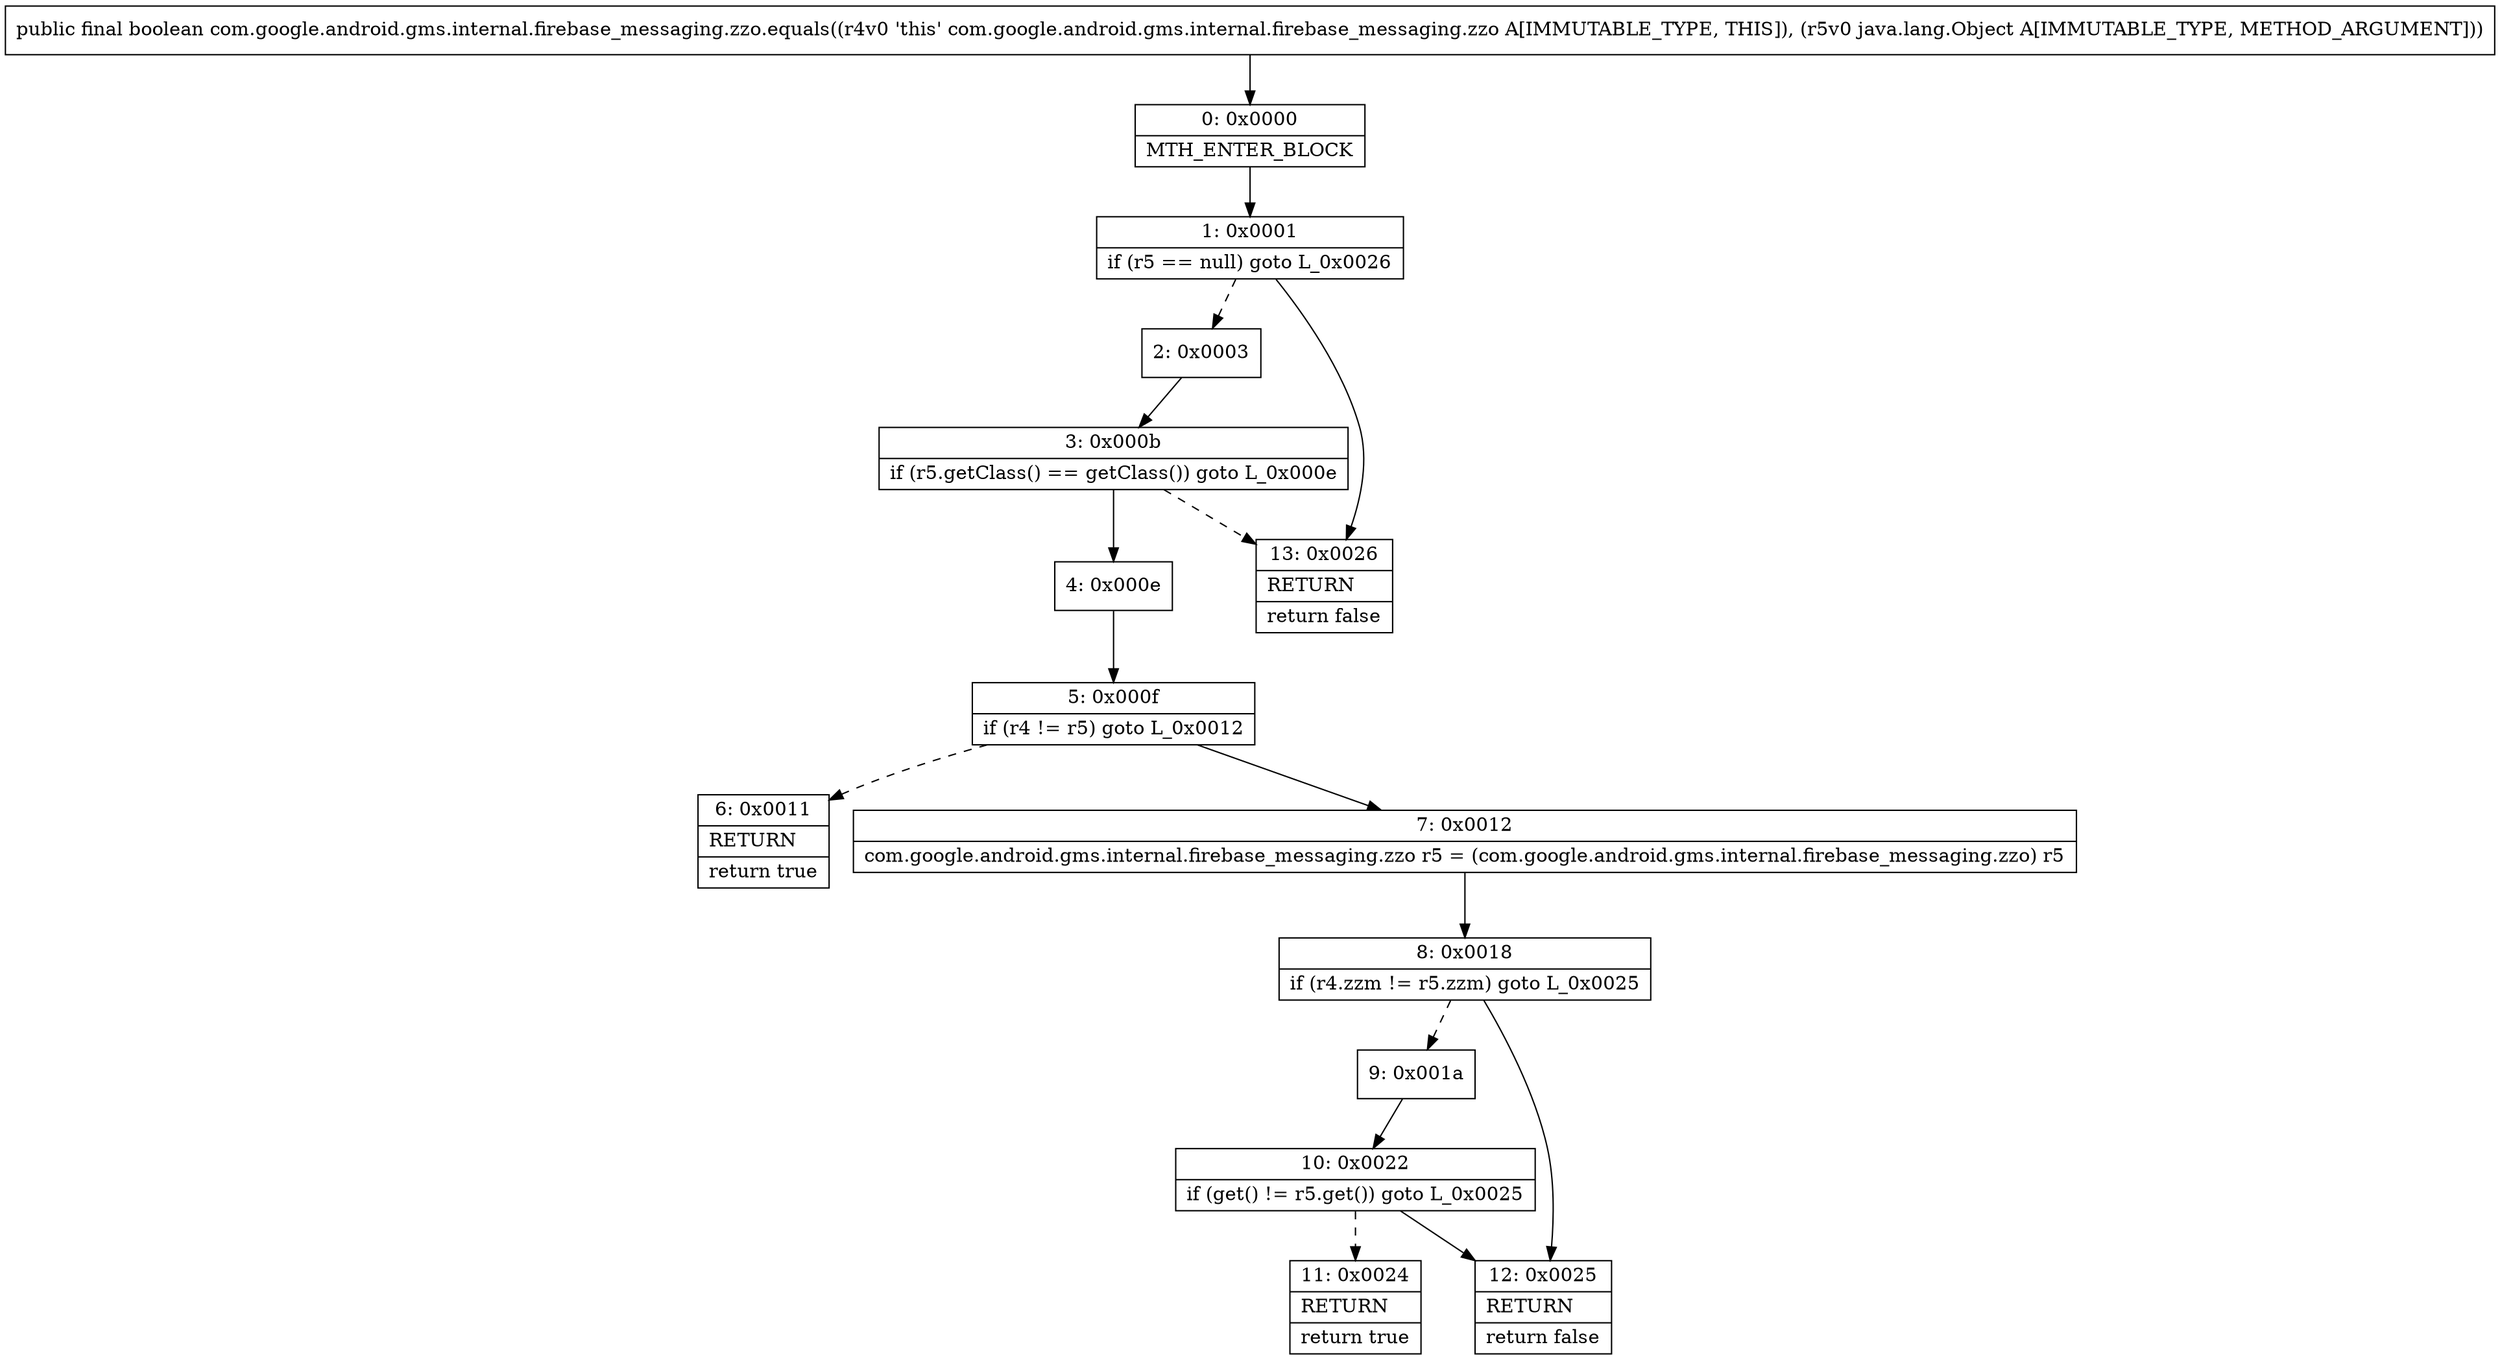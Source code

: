 digraph "CFG forcom.google.android.gms.internal.firebase_messaging.zzo.equals(Ljava\/lang\/Object;)Z" {
Node_0 [shape=record,label="{0\:\ 0x0000|MTH_ENTER_BLOCK\l}"];
Node_1 [shape=record,label="{1\:\ 0x0001|if (r5 == null) goto L_0x0026\l}"];
Node_2 [shape=record,label="{2\:\ 0x0003}"];
Node_3 [shape=record,label="{3\:\ 0x000b|if (r5.getClass() == getClass()) goto L_0x000e\l}"];
Node_4 [shape=record,label="{4\:\ 0x000e}"];
Node_5 [shape=record,label="{5\:\ 0x000f|if (r4 != r5) goto L_0x0012\l}"];
Node_6 [shape=record,label="{6\:\ 0x0011|RETURN\l|return true\l}"];
Node_7 [shape=record,label="{7\:\ 0x0012|com.google.android.gms.internal.firebase_messaging.zzo r5 = (com.google.android.gms.internal.firebase_messaging.zzo) r5\l}"];
Node_8 [shape=record,label="{8\:\ 0x0018|if (r4.zzm != r5.zzm) goto L_0x0025\l}"];
Node_9 [shape=record,label="{9\:\ 0x001a}"];
Node_10 [shape=record,label="{10\:\ 0x0022|if (get() != r5.get()) goto L_0x0025\l}"];
Node_11 [shape=record,label="{11\:\ 0x0024|RETURN\l|return true\l}"];
Node_12 [shape=record,label="{12\:\ 0x0025|RETURN\l|return false\l}"];
Node_13 [shape=record,label="{13\:\ 0x0026|RETURN\l|return false\l}"];
MethodNode[shape=record,label="{public final boolean com.google.android.gms.internal.firebase_messaging.zzo.equals((r4v0 'this' com.google.android.gms.internal.firebase_messaging.zzo A[IMMUTABLE_TYPE, THIS]), (r5v0 java.lang.Object A[IMMUTABLE_TYPE, METHOD_ARGUMENT])) }"];
MethodNode -> Node_0;
Node_0 -> Node_1;
Node_1 -> Node_2[style=dashed];
Node_1 -> Node_13;
Node_2 -> Node_3;
Node_3 -> Node_4;
Node_3 -> Node_13[style=dashed];
Node_4 -> Node_5;
Node_5 -> Node_6[style=dashed];
Node_5 -> Node_7;
Node_7 -> Node_8;
Node_8 -> Node_9[style=dashed];
Node_8 -> Node_12;
Node_9 -> Node_10;
Node_10 -> Node_11[style=dashed];
Node_10 -> Node_12;
}

